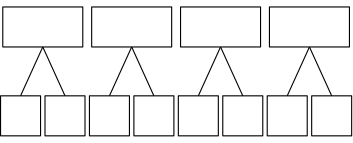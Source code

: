 <?xml version="1.0"?>
<!DOCTYPE ipe SYSTEM "ipe.dtd">
<ipe version="70206" creator="Ipe 7.2.7">
<info created="D:20180202090001" modified="D:20180202090001"/>
<ipestyle name="basic">
<symbol name="arrow/arc(spx)">
<path stroke="sym-stroke" fill="sym-stroke" pen="sym-pen">
0 0 m
-1 0.333 l
-1 -0.333 l
h
</path>
</symbol>
<symbol name="arrow/farc(spx)">
<path stroke="sym-stroke" fill="white" pen="sym-pen">
0 0 m
-1 0.333 l
-1 -0.333 l
h
</path>
</symbol>
<symbol name="arrow/ptarc(spx)">
<path stroke="sym-stroke" fill="sym-stroke" pen="sym-pen">
0 0 m
-1 0.333 l
-0.8 0 l
-1 -0.333 l
h
</path>
</symbol>
<symbol name="arrow/fptarc(spx)">
<path stroke="sym-stroke" fill="white" pen="sym-pen">
0 0 m
-1 0.333 l
-0.8 0 l
-1 -0.333 l
h
</path>
</symbol>
<symbol name="mark/circle(sx)" transformations="translations">
<path fill="sym-stroke">
0.6 0 0 0.6 0 0 e
0.4 0 0 0.4 0 0 e
</path>
</symbol>
<symbol name="mark/disk(sx)" transformations="translations">
<path fill="sym-stroke">
0.6 0 0 0.6 0 0 e
</path>
</symbol>
<symbol name="mark/fdisk(sfx)" transformations="translations">
<group>
<path fill="sym-fill">
0.5 0 0 0.5 0 0 e
</path>
<path fill="sym-stroke" fillrule="eofill">
0.6 0 0 0.6 0 0 e
0.4 0 0 0.4 0 0 e
</path>
</group>
</symbol>
<symbol name="mark/box(sx)" transformations="translations">
<path fill="sym-stroke" fillrule="eofill">
-0.6 -0.6 m
0.6 -0.6 l
0.6 0.6 l
-0.6 0.6 l
h
-0.4 -0.4 m
0.4 -0.4 l
0.4 0.4 l
-0.4 0.4 l
h
</path>
</symbol>
<symbol name="mark/square(sx)" transformations="translations">
<path fill="sym-stroke">
-0.6 -0.6 m
0.6 -0.6 l
0.6 0.6 l
-0.6 0.6 l
h
</path>
</symbol>
<symbol name="mark/fsquare(sfx)" transformations="translations">
<group>
<path fill="sym-fill">
-0.5 -0.5 m
0.5 -0.5 l
0.5 0.5 l
-0.5 0.5 l
h
</path>
<path fill="sym-stroke" fillrule="eofill">
-0.6 -0.6 m
0.6 -0.6 l
0.6 0.6 l
-0.6 0.6 l
h
-0.4 -0.4 m
0.4 -0.4 l
0.4 0.4 l
-0.4 0.4 l
h
</path>
</group>
</symbol>
<symbol name="mark/cross(sx)" transformations="translations">
<group>
<path fill="sym-stroke">
-0.43 -0.57 m
0.57 0.43 l
0.43 0.57 l
-0.57 -0.43 l
h
</path>
<path fill="sym-stroke">
-0.43 0.57 m
0.57 -0.43 l
0.43 -0.57 l
-0.57 0.43 l
h
</path>
</group>
</symbol>
<symbol name="arrow/fnormal(spx)">
<path stroke="sym-stroke" fill="white" pen="sym-pen">
0 0 m
-1 0.333 l
-1 -0.333 l
h
</path>
</symbol>
<symbol name="arrow/pointed(spx)">
<path stroke="sym-stroke" fill="sym-stroke" pen="sym-pen">
0 0 m
-1 0.333 l
-0.8 0 l
-1 -0.333 l
h
</path>
</symbol>
<symbol name="arrow/fpointed(spx)">
<path stroke="sym-stroke" fill="white" pen="sym-pen">
0 0 m
-1 0.333 l
-0.8 0 l
-1 -0.333 l
h
</path>
</symbol>
<symbol name="arrow/linear(spx)">
<path stroke="sym-stroke" pen="sym-pen">
-1 0.333 m
0 0 l
-1 -0.333 l
</path>
</symbol>
<symbol name="arrow/fdouble(spx)">
<path stroke="sym-stroke" fill="white" pen="sym-pen">
0 0 m
-1 0.333 l
-1 -0.333 l
h
-1 0 m
-2 0.333 l
-2 -0.333 l
h
</path>
</symbol>
<symbol name="arrow/double(spx)">
<path stroke="sym-stroke" fill="sym-stroke" pen="sym-pen">
0 0 m
-1 0.333 l
-1 -0.333 l
h
-1 0 m
-2 0.333 l
-2 -0.333 l
h
</path>
</symbol>
<pen name="heavier" value="0.8"/>
<pen name="fat" value="1.2"/>
<pen name="ultrafat" value="2"/>
<symbolsize name="large" value="5"/>
<symbolsize name="small" value="2"/>
<symbolsize name="tiny" value="1.1"/>
<arrowsize name="large" value="10"/>
<arrowsize name="small" value="5"/>
<arrowsize name="tiny" value="3"/>
<color name="red" value="1 0 0"/>
<color name="green" value="0 1 0"/>
<color name="blue" value="0 0 1"/>
<color name="yellow" value="1 1 0"/>
<color name="orange" value="1 0.647 0"/>
<color name="gold" value="1 0.843 0"/>
<color name="purple" value="0.627 0.125 0.941"/>
<color name="gray" value="0.745"/>
<color name="brown" value="0.647 0.165 0.165"/>
<color name="navy" value="0 0 0.502"/>
<color name="pink" value="1 0.753 0.796"/>
<color name="seagreen" value="0.18 0.545 0.341"/>
<color name="turquoise" value="0.251 0.878 0.816"/>
<color name="violet" value="0.933 0.51 0.933"/>
<color name="darkblue" value="0 0 0.545"/>
<color name="darkcyan" value="0 0.545 0.545"/>
<color name="darkgray" value="0.663"/>
<color name="darkgreen" value="0 0.392 0"/>
<color name="darkmagenta" value="0.545 0 0.545"/>
<color name="darkorange" value="1 0.549 0"/>
<color name="darkred" value="0.545 0 0"/>
<color name="lightblue" value="0.678 0.847 0.902"/>
<color name="lightcyan" value="0.878 1 1"/>
<color name="lightgray" value="0.827"/>
<color name="lightgreen" value="0.565 0.933 0.565"/>
<color name="lightyellow" value="1 1 0.878"/>
<dashstyle name="dashed" value="[4] 0"/>
<dashstyle name="dotted" value="[1 3] 0"/>
<dashstyle name="dash dotted" value="[4 2 1 2] 0"/>
<dashstyle name="dash dot dotted" value="[4 2 1 2 1 2] 0"/>
<textsize name="large" value="\large"/>
<textsize name="Large" value="\Large"/>
<textsize name="LARGE" value="\LARGE"/>
<textsize name="huge" value="\huge"/>
<textsize name="Huge" value="\Huge"/>
<textsize name="small" value="\small"/>
<textsize name="footnote" value="\footnotesize"/>
<textsize name="tiny" value="\tiny"/>
<textstyle name="center" begin="\begin{center}" end="\end{center}"/>
<textstyle name="itemize" begin="\begin{itemize}" end="\end{itemize}"/>
<textstyle name="item" begin="\begin{itemize}\item{}" end="\end{itemize}"/>
<gridsize name="4 pts" value="4"/>
<gridsize name="8 pts (~3 mm)" value="8"/>
<gridsize name="16 pts (~6 mm)" value="16"/>
<gridsize name="32 pts (~12 mm)" value="32"/>
<gridsize name="10 pts (~3.5 mm)" value="10"/>
<gridsize name="20 pts (~7 mm)" value="20"/>
<gridsize name="14 pts (~5 mm)" value="14"/>
<gridsize name="28 pts (~10 mm)" value="28"/>
<gridsize name="56 pts (~20 mm)" value="56"/>
<anglesize name="90 deg" value="90"/>
<anglesize name="60 deg" value="60"/>
<anglesize name="45 deg" value="45"/>
<anglesize name="30 deg" value="30"/>
<anglesize name="22.5 deg" value="22.5"/>
<opacity name="10%" value="0.1"/>
<opacity name="30%" value="0.3"/>
<opacity name="50%" value="0.5"/>
<opacity name="75%" value="0.75"/>
<tiling name="falling" angle="-60" step="4" width="1"/>
<tiling name="rising" angle="30" step="4" width="1"/>
</ipestyle>
<page>
<layer name="alpha"/>
<view layers="alpha" active="alpha"/>
<use layer="alpha" matrix="1 0 0 1 14.6778 4.5444" name="mark/disk(sx)" pos="57.3222 572.256" size="normal" stroke="white"/>
<use matrix="1 0 0 1 -11.1996 13.9522" name="mark/disk(sx)" pos="99.1996 562.848" size="normal" stroke="white"/>
<use matrix="1 0 0 1 23.8358 0.461748" name="mark/disk(sx)" pos="48.1642 590.738" size="normal" stroke="white"/>
<use matrix="1 0 0 1 -55.8244 8.03797" name="mark/disk(sx)" pos="143.824 583.162" size="normal" stroke="white"/>
<use matrix="1 0 0 1 19.0978 0.66141" name="mark/disk(sx)" pos="60.9022 608.139" size="normal" stroke="white"/>
<use matrix="1 0 0 1 -19.8656 -5.16961" name="mark/disk(sx)" pos="99.8656 628.37" size="normal" stroke="white"/>
<path matrix="1.8 0 0 0.9 -49.6 90.4" stroke="black">
64 592 m
64 576 l
80 576 l
80 592 l
h
</path>
<path matrix="0.9 0 0 0.9 7.2 58.4" stroke="black">
64 592 m
64 576 l
80 576 l
80 592 l
h
</path>
<path matrix="0.9 0 0 0.9 8.8 58.4" stroke="black">
80 592 m
80 576 l
96 576 l
96 592 l
h
</path>
<path stroke="black">
80 608.8 m
72 591.2 l
</path>
<path stroke="black">
80 608.8 m
88 591.2 l
</path>
<use matrix="1 0 0 1 46.6778 4.5444" name="mark/disk(sx)" pos="57.3222 572.256" size="normal" stroke="white"/>
<use matrix="1 0 0 1 20.8004 13.9522" name="mark/disk(sx)" pos="99.1996 562.848" size="normal" stroke="white"/>
<use matrix="1 0 0 1 55.8358 0.461748" name="mark/disk(sx)" pos="48.1642 590.738" size="normal" stroke="white"/>
<use matrix="1 0 0 1 -23.8244 8.03797" name="mark/disk(sx)" pos="143.824 583.162" size="normal" stroke="white"/>
<use matrix="1 0 0 1 51.0978 0.66141" name="mark/disk(sx)" pos="60.9022 608.139" size="normal" stroke="white"/>
<use matrix="1 0 0 1 12.1344 -5.16961" name="mark/disk(sx)" pos="99.8656 628.37" size="normal" stroke="white"/>
<path matrix="1.8 0 0 0.9 -17.6 90.4" stroke="black">
64 592 m
64 576 l
80 576 l
80 592 l
h
</path>
<path matrix="0.9 0 0 0.9 39.2 58.4" stroke="black">
64 592 m
64 576 l
80 576 l
80 592 l
h
</path>
<path matrix="0.9 0 0 0.9 40.8 58.4" stroke="black">
80 592 m
80 576 l
96 576 l
96 592 l
h
</path>
<path matrix="1 0 0 1 32 0" stroke="black">
80 608.8 m
72 591.2 l
</path>
<path matrix="1 0 0 1 32 0" stroke="black">
80 608.8 m
88 591.2 l
</path>
<use matrix="1 0 0 1 78.6778 4.5444" name="mark/disk(sx)" pos="57.3222 572.256" size="normal" stroke="white"/>
<use matrix="1 0 0 1 52.8004 13.9522" name="mark/disk(sx)" pos="99.1996 562.848" size="normal" stroke="white"/>
<use matrix="1 0 0 1 87.8358 0.461748" name="mark/disk(sx)" pos="48.1642 590.738" size="normal" stroke="white"/>
<use matrix="1 0 0 1 8.1756 8.03797" name="mark/disk(sx)" pos="143.824 583.162" size="normal" stroke="white"/>
<use matrix="1 0 0 1 83.0978 0.66141" name="mark/disk(sx)" pos="60.9022 608.139" size="normal" stroke="white"/>
<use matrix="1 0 0 1 44.1344 -5.16961" name="mark/disk(sx)" pos="99.8656 628.37" size="normal" stroke="white"/>
<path matrix="1.8 0 0 0.9 14.4 90.4" stroke="black">
64 592 m
64 576 l
80 576 l
80 592 l
h
</path>
<path matrix="0.9 0 0 0.9 71.2 58.4" stroke="black">
64 592 m
64 576 l
80 576 l
80 592 l
h
</path>
<path matrix="0.9 0 0 0.9 72.8 58.4" stroke="black">
80 592 m
80 576 l
96 576 l
96 592 l
h
</path>
<path matrix="1 0 0 1 64 0" stroke="black">
80 608.8 m
72 591.2 l
</path>
<path matrix="1 0 0 1 64 0" stroke="black">
80 608.8 m
88 591.2 l
</path>
<use matrix="1 0 0 1 110.678 4.5444" name="mark/disk(sx)" pos="57.3222 572.256" size="normal" stroke="white"/>
<use matrix="1 0 0 1 84.8004 13.9522" name="mark/disk(sx)" pos="99.1996 562.848" size="normal" stroke="white"/>
<use matrix="1 0 0 1 119.836 0.461748" name="mark/disk(sx)" pos="48.1642 590.738" size="normal" stroke="white"/>
<use matrix="1 0 0 1 40.1756 8.03797" name="mark/disk(sx)" pos="143.824 583.162" size="normal" stroke="white"/>
<use matrix="1 0 0 1 115.098 0.66141" name="mark/disk(sx)" pos="60.9022 608.139" size="normal" stroke="white"/>
<use matrix="1 0 0 1 76.1344 -5.16961" name="mark/disk(sx)" pos="99.8656 628.37" size="normal" stroke="white"/>
<path matrix="1.8 0 0 0.9 46.4 90.4" stroke="black">
64 592 m
64 576 l
80 576 l
80 592 l
h
</path>
<path matrix="0.9 0 0 0.9 103.2 58.4" stroke="black">
64 592 m
64 576 l
80 576 l
80 592 l
h
</path>
<path matrix="0.9 0 0 0.9 104.8 58.4" stroke="black">
80 592 m
80 576 l
96 576 l
96 592 l
h
</path>
<path matrix="1 0 0 1 96 0" stroke="black">
80 608.8 m
72 591.2 l
</path>
<path matrix="1 0 0 1 96 0" stroke="black">
80 608.8 m
88 591.2 l
</path>
</page>
</ipe>
